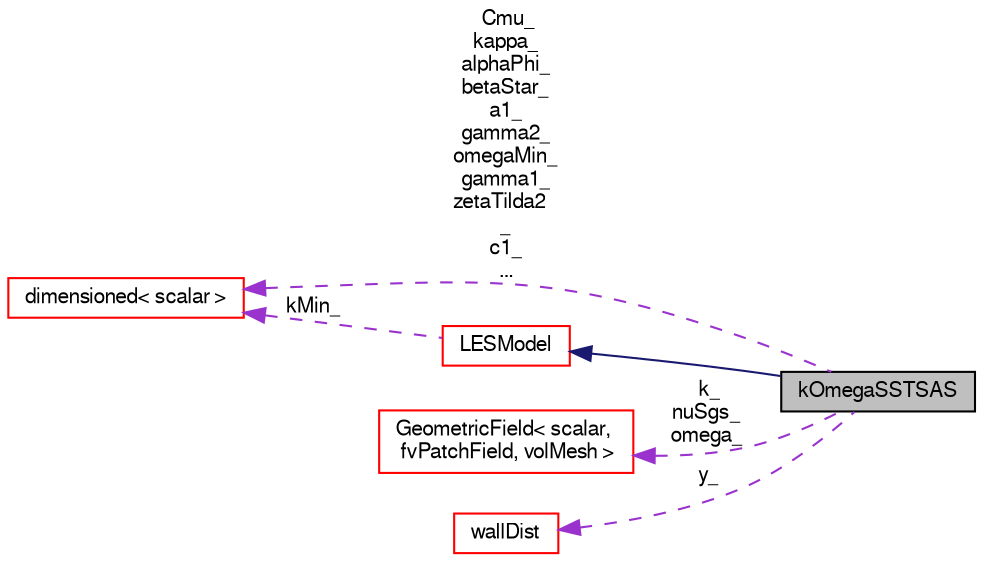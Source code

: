 digraph "kOmegaSSTSAS"
{
  bgcolor="transparent";
  edge [fontname="FreeSans",fontsize="10",labelfontname="FreeSans",labelfontsize="10"];
  node [fontname="FreeSans",fontsize="10",shape=record];
  rankdir="LR";
  Node19 [label="kOmegaSSTSAS",height=0.2,width=0.4,color="black", fillcolor="grey75", style="filled", fontcolor="black"];
  Node20 -> Node19 [dir="back",color="midnightblue",fontsize="10",style="solid",fontname="FreeSans"];
  Node20 [label="LESModel",height=0.2,width=0.4,color="red",URL="$a30874.html",tooltip="Base class for all incompressible flow LES SGS models. "];
  Node97 -> Node20 [dir="back",color="darkorchid3",fontsize="10",style="dashed",label=" kMin_" ,fontname="FreeSans"];
  Node97 [label="dimensioned\< scalar \>",height=0.2,width=0.4,color="red",URL="$a26366.html"];
  Node99 -> Node19 [dir="back",color="darkorchid3",fontsize="10",style="dashed",label=" k_\nnuSgs_\nomega_" ,fontname="FreeSans"];
  Node99 [label="GeometricField\< scalar,\l fvPatchField, volMesh \>",height=0.2,width=0.4,color="red",URL="$a22434.html"];
  Node101 -> Node19 [dir="back",color="darkorchid3",fontsize="10",style="dashed",label=" y_" ,fontname="FreeSans"];
  Node101 [label="wallDist",height=0.2,width=0.4,color="red",URL="$a22898.html",tooltip="Specialisation of patchDist for wall distance calculation. "];
  Node97 -> Node19 [dir="back",color="darkorchid3",fontsize="10",style="dashed",label=" Cmu_\nkappa_\nalphaPhi_\nbetaStar_\na1_\ngamma2_\nomegaMin_\ngamma1_\nzetaTilda2\l_\nc1_\n..." ,fontname="FreeSans"];
}
